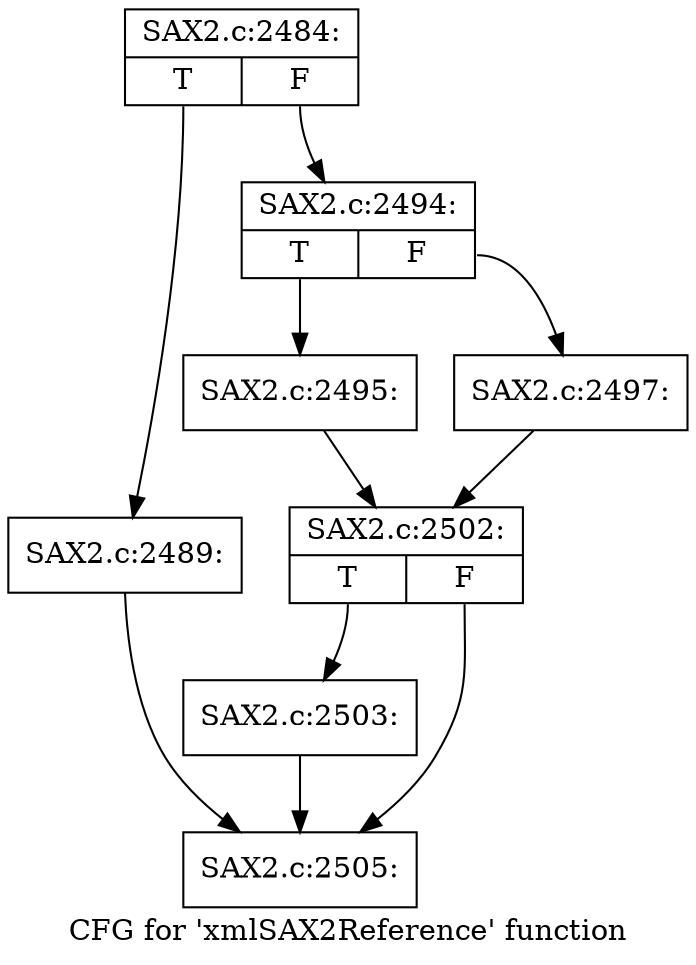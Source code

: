 digraph "CFG for 'xmlSAX2Reference' function" {
	label="CFG for 'xmlSAX2Reference' function";

	Node0x426ca30 [shape=record,label="{SAX2.c:2484:|{<s0>T|<s1>F}}"];
	Node0x426ca30:s0 -> Node0x426d980;
	Node0x426ca30:s1 -> Node0x426d9d0;
	Node0x426d980 [shape=record,label="{SAX2.c:2489:}"];
	Node0x426d980 -> Node0x40d8f70;
	Node0x426d9d0 [shape=record,label="{SAX2.c:2494:|{<s0>T|<s1>F}}"];
	Node0x426d9d0:s0 -> Node0x426dd80;
	Node0x426d9d0:s1 -> Node0x426de20;
	Node0x426dd80 [shape=record,label="{SAX2.c:2495:}"];
	Node0x426dd80 -> Node0x426ddd0;
	Node0x426de20 [shape=record,label="{SAX2.c:2497:}"];
	Node0x426de20 -> Node0x426ddd0;
	Node0x426ddd0 [shape=record,label="{SAX2.c:2502:|{<s0>T|<s1>F}}"];
	Node0x426ddd0:s0 -> Node0x40d8c40;
	Node0x426ddd0:s1 -> Node0x40d8f70;
	Node0x40d8c40 [shape=record,label="{SAX2.c:2503:}"];
	Node0x40d8c40 -> Node0x40d8f70;
	Node0x40d8f70 [shape=record,label="{SAX2.c:2505:}"];
}
